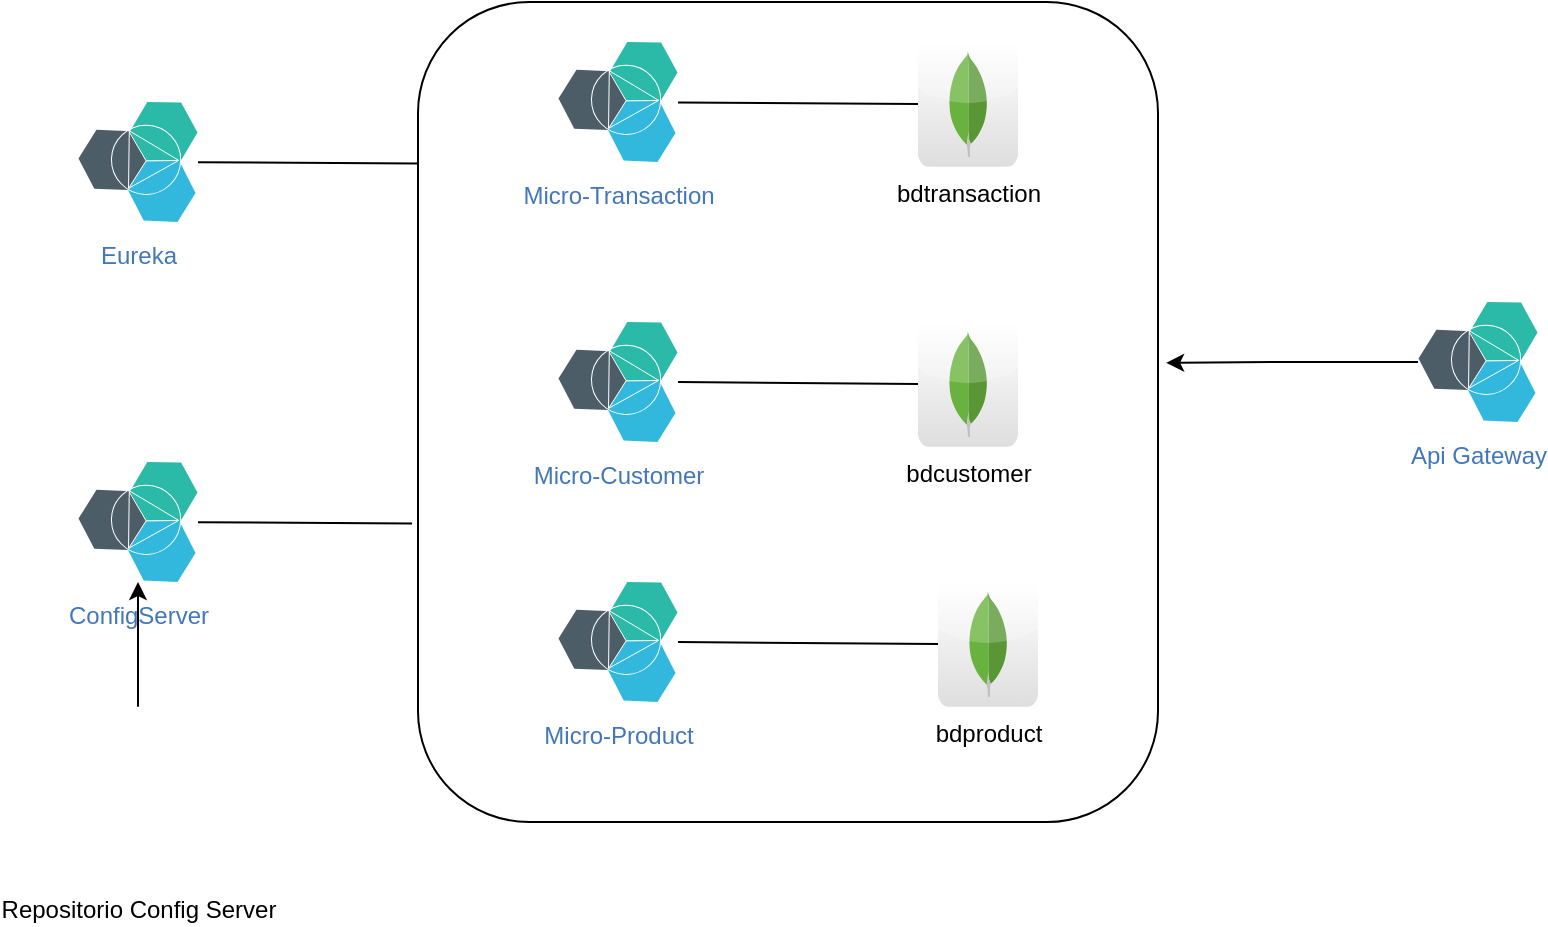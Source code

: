 <mxfile version="14.8.0" type="github">
  <diagram id="-QXzhYb8i4Vookv2IYnD" name="Page-1">
    <mxGraphModel dx="1038" dy="489" grid="1" gridSize="10" guides="1" tooltips="1" connect="1" arrows="1" fold="1" page="0" pageScale="1" pageWidth="827" pageHeight="1169" math="0" shadow="0">
      <root>
        <mxCell id="0" />
        <mxCell id="1" parent="0" />
        <mxCell id="ezxqX9jYdox4bQbeEkJT-16" value="" style="rounded=1;whiteSpace=wrap;html=1;" vertex="1" parent="1">
          <mxGeometry x="260" y="50" width="370" height="410" as="geometry" />
        </mxCell>
        <mxCell id="ezxqX9jYdox4bQbeEkJT-1" value="Micro-Transaction" style="aspect=fixed;perimeter=ellipsePerimeter;html=1;align=center;shadow=0;dashed=0;fontColor=#4277BB;labelBackgroundColor=#ffffff;fontSize=12;spacingTop=3;image;image=img/lib/ibm/miscellaneous/microservices_application.svg;" vertex="1" parent="1">
          <mxGeometry x="330" y="70" width="60" height="60" as="geometry" />
        </mxCell>
        <mxCell id="ezxqX9jYdox4bQbeEkJT-2" value="Micro-Customer" style="aspect=fixed;perimeter=ellipsePerimeter;html=1;align=center;shadow=0;dashed=0;fontColor=#4277BB;labelBackgroundColor=#ffffff;fontSize=12;spacingTop=3;image;image=img/lib/ibm/miscellaneous/microservices_application.svg;" vertex="1" parent="1">
          <mxGeometry x="330" y="210" width="60" height="60" as="geometry" />
        </mxCell>
        <mxCell id="ezxqX9jYdox4bQbeEkJT-3" value="Micro-Product" style="aspect=fixed;perimeter=ellipsePerimeter;html=1;align=center;shadow=0;dashed=0;fontColor=#4277BB;labelBackgroundColor=#ffffff;fontSize=12;spacingTop=3;image;image=img/lib/ibm/miscellaneous/microservices_application.svg;" vertex="1" parent="1">
          <mxGeometry x="330" y="340" width="60" height="60" as="geometry" />
        </mxCell>
        <mxCell id="ezxqX9jYdox4bQbeEkJT-6" value="bdtransaction" style="dashed=0;outlineConnect=0;html=1;align=center;labelPosition=center;verticalLabelPosition=bottom;verticalAlign=top;shape=mxgraph.webicons.mongodb;gradientColor=#DFDEDE" vertex="1" parent="1">
          <mxGeometry x="510" y="70" width="50" height="62.4" as="geometry" />
        </mxCell>
        <mxCell id="ezxqX9jYdox4bQbeEkJT-7" value="bdcustomer" style="dashed=0;outlineConnect=0;html=1;align=center;labelPosition=center;verticalLabelPosition=bottom;verticalAlign=top;shape=mxgraph.webicons.mongodb;gradientColor=#DFDEDE" vertex="1" parent="1">
          <mxGeometry x="510" y="210" width="50" height="62.4" as="geometry" />
        </mxCell>
        <mxCell id="ezxqX9jYdox4bQbeEkJT-8" value="bdproduct" style="dashed=0;outlineConnect=0;html=1;align=center;labelPosition=center;verticalLabelPosition=bottom;verticalAlign=top;shape=mxgraph.webicons.mongodb;gradientColor=#DFDEDE" vertex="1" parent="1">
          <mxGeometry x="520" y="340" width="50" height="62.4" as="geometry" />
        </mxCell>
        <mxCell id="ezxqX9jYdox4bQbeEkJT-10" value="" style="endArrow=none;html=1;exitX=1;exitY=0.5;exitDx=0;exitDy=0;" edge="1" parent="1" source="ezxqX9jYdox4bQbeEkJT-2" target="ezxqX9jYdox4bQbeEkJT-7">
          <mxGeometry width="50" height="50" relative="1" as="geometry">
            <mxPoint x="390" y="220" as="sourcePoint" />
            <mxPoint x="440" y="170" as="targetPoint" />
          </mxGeometry>
        </mxCell>
        <mxCell id="ezxqX9jYdox4bQbeEkJT-12" value="" style="endArrow=none;html=1;" edge="1" parent="1" source="ezxqX9jYdox4bQbeEkJT-1" target="ezxqX9jYdox4bQbeEkJT-6">
          <mxGeometry width="50" height="50" relative="1" as="geometry">
            <mxPoint x="390" y="100.7" as="sourcePoint" />
            <mxPoint x="510" y="101.693" as="targetPoint" />
          </mxGeometry>
        </mxCell>
        <mxCell id="ezxqX9jYdox4bQbeEkJT-13" value="" style="endArrow=none;html=1;exitX=1;exitY=0.5;exitDx=0;exitDy=0;" edge="1" parent="1" source="ezxqX9jYdox4bQbeEkJT-3" target="ezxqX9jYdox4bQbeEkJT-8">
          <mxGeometry width="50" height="50" relative="1" as="geometry">
            <mxPoint x="370" y="369" as="sourcePoint" />
            <mxPoint x="500" y="370.493" as="targetPoint" />
          </mxGeometry>
        </mxCell>
        <mxCell id="ezxqX9jYdox4bQbeEkJT-22" style="edgeStyle=orthogonalEdgeStyle;rounded=0;orthogonalLoop=1;jettySize=auto;html=1;entryX=1.011;entryY=0.44;entryDx=0;entryDy=0;entryPerimeter=0;" edge="1" parent="1" source="ezxqX9jYdox4bQbeEkJT-14" target="ezxqX9jYdox4bQbeEkJT-16">
          <mxGeometry relative="1" as="geometry" />
        </mxCell>
        <mxCell id="ezxqX9jYdox4bQbeEkJT-14" value="Api Gateway" style="aspect=fixed;perimeter=ellipsePerimeter;html=1;align=center;shadow=0;dashed=0;fontColor=#4277BB;labelBackgroundColor=#ffffff;fontSize=12;spacingTop=3;image;image=img/lib/ibm/miscellaneous/microservices_application.svg;" vertex="1" parent="1">
          <mxGeometry x="760" y="200" width="60" height="60" as="geometry" />
        </mxCell>
        <mxCell id="ezxqX9jYdox4bQbeEkJT-17" value="Eureka" style="aspect=fixed;perimeter=ellipsePerimeter;html=1;align=center;shadow=0;dashed=0;fontColor=#4277BB;labelBackgroundColor=#ffffff;fontSize=12;spacingTop=3;image;image=img/lib/ibm/miscellaneous/microservices_application.svg;" vertex="1" parent="1">
          <mxGeometry x="90" y="100" width="60" height="60" as="geometry" />
        </mxCell>
        <mxCell id="ezxqX9jYdox4bQbeEkJT-18" value="ConfigServer" style="aspect=fixed;perimeter=ellipsePerimeter;html=1;align=center;shadow=0;dashed=0;fontColor=#4277BB;labelBackgroundColor=#ffffff;fontSize=12;spacingTop=3;image;image=img/lib/ibm/miscellaneous/microservices_application.svg;" vertex="1" parent="1">
          <mxGeometry x="90" y="280" width="60" height="60" as="geometry" />
        </mxCell>
        <mxCell id="ezxqX9jYdox4bQbeEkJT-21" style="edgeStyle=orthogonalEdgeStyle;rounded=0;orthogonalLoop=1;jettySize=auto;html=1;" edge="1" parent="1" source="ezxqX9jYdox4bQbeEkJT-19" target="ezxqX9jYdox4bQbeEkJT-18">
          <mxGeometry relative="1" as="geometry" />
        </mxCell>
        <mxCell id="ezxqX9jYdox4bQbeEkJT-19" value="Repositorio Config Server" style="shape=image;html=1;verticalAlign=top;verticalLabelPosition=bottom;labelBackgroundColor=#ffffff;imageAspect=0;aspect=fixed;image=https://cdn3.iconfinder.com/data/icons/social-media-2169/24/social_media_social_media_logo_git-128.png" vertex="1" parent="1">
          <mxGeometry x="76" y="402.4" width="88" height="88" as="geometry" />
        </mxCell>
        <mxCell id="ezxqX9jYdox4bQbeEkJT-20" value="" style="endArrow=none;html=1;entryX=-0.008;entryY=0.636;entryDx=0;entryDy=0;entryPerimeter=0;" edge="1" parent="1" source="ezxqX9jYdox4bQbeEkJT-18" target="ezxqX9jYdox4bQbeEkJT-16">
          <mxGeometry width="50" height="50" relative="1" as="geometry">
            <mxPoint x="170" y="310" as="sourcePoint" />
            <mxPoint x="220" y="260" as="targetPoint" />
          </mxGeometry>
        </mxCell>
        <mxCell id="ezxqX9jYdox4bQbeEkJT-23" value="" style="endArrow=none;html=1;entryX=-0.008;entryY=0.636;entryDx=0;entryDy=0;entryPerimeter=0;" edge="1" parent="1" source="ezxqX9jYdox4bQbeEkJT-17">
          <mxGeometry width="50" height="50" relative="1" as="geometry">
            <mxPoint x="152.96" y="130" as="sourcePoint" />
            <mxPoint x="260.0" y="130.76" as="targetPoint" />
          </mxGeometry>
        </mxCell>
      </root>
    </mxGraphModel>
  </diagram>
</mxfile>
